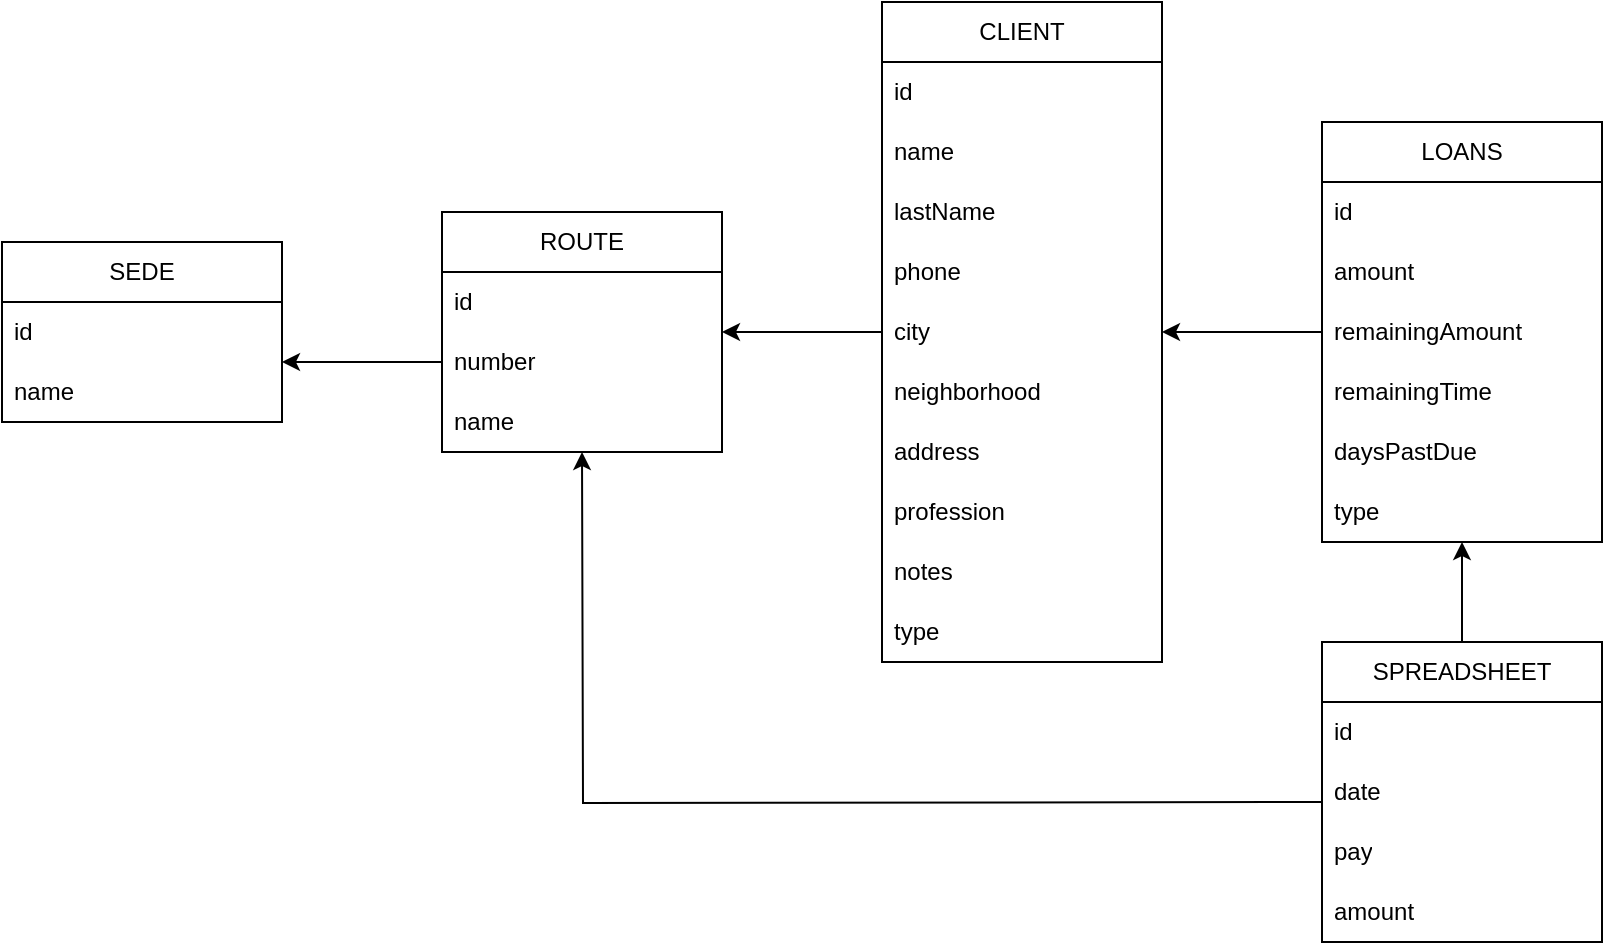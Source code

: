 <mxfile version="22.0.3" type="device">
  <diagram name="Página-1" id="gusThXChCUpGGuMSYYLg">
    <mxGraphModel dx="1434" dy="836" grid="1" gridSize="10" guides="1" tooltips="1" connect="1" arrows="1" fold="1" page="1" pageScale="1" pageWidth="827" pageHeight="1169" math="0" shadow="0">
      <root>
        <mxCell id="0" />
        <mxCell id="1" parent="0" />
        <mxCell id="vDIFn5BfJm-uADYwFTeQ-1" value="SEDE" style="swimlane;fontStyle=0;childLayout=stackLayout;horizontal=1;startSize=30;horizontalStack=0;resizeParent=1;resizeParentMax=0;resizeLast=0;collapsible=1;marginBottom=0;whiteSpace=wrap;html=1;" parent="1" vertex="1">
          <mxGeometry x="20" y="120" width="140" height="90" as="geometry" />
        </mxCell>
        <mxCell id="vDIFn5BfJm-uADYwFTeQ-2" value="id" style="text;strokeColor=none;fillColor=none;align=left;verticalAlign=middle;spacingLeft=4;spacingRight=4;overflow=hidden;points=[[0,0.5],[1,0.5]];portConstraint=eastwest;rotatable=0;whiteSpace=wrap;html=1;" parent="vDIFn5BfJm-uADYwFTeQ-1" vertex="1">
          <mxGeometry y="30" width="140" height="30" as="geometry" />
        </mxCell>
        <mxCell id="vDIFn5BfJm-uADYwFTeQ-3" value="name" style="text;strokeColor=none;fillColor=none;align=left;verticalAlign=middle;spacingLeft=4;spacingRight=4;overflow=hidden;points=[[0,0.5],[1,0.5]];portConstraint=eastwest;rotatable=0;whiteSpace=wrap;html=1;" parent="vDIFn5BfJm-uADYwFTeQ-1" vertex="1">
          <mxGeometry y="60" width="140" height="30" as="geometry" />
        </mxCell>
        <mxCell id="vDIFn5BfJm-uADYwFTeQ-5" value="ROUTE" style="swimlane;fontStyle=0;childLayout=stackLayout;horizontal=1;startSize=30;horizontalStack=0;resizeParent=1;resizeParentMax=0;resizeLast=0;collapsible=1;marginBottom=0;whiteSpace=wrap;html=1;" parent="1" vertex="1">
          <mxGeometry x="240" y="105" width="140" height="120" as="geometry" />
        </mxCell>
        <mxCell id="vDIFn5BfJm-uADYwFTeQ-6" value="id" style="text;strokeColor=none;fillColor=none;align=left;verticalAlign=middle;spacingLeft=4;spacingRight=4;overflow=hidden;points=[[0,0.5],[1,0.5]];portConstraint=eastwest;rotatable=0;whiteSpace=wrap;html=1;" parent="vDIFn5BfJm-uADYwFTeQ-5" vertex="1">
          <mxGeometry y="30" width="140" height="30" as="geometry" />
        </mxCell>
        <mxCell id="vDIFn5BfJm-uADYwFTeQ-8" value="number" style="text;strokeColor=none;fillColor=none;align=left;verticalAlign=middle;spacingLeft=4;spacingRight=4;overflow=hidden;points=[[0,0.5],[1,0.5]];portConstraint=eastwest;rotatable=0;whiteSpace=wrap;html=1;" parent="vDIFn5BfJm-uADYwFTeQ-5" vertex="1">
          <mxGeometry y="60" width="140" height="30" as="geometry" />
        </mxCell>
        <mxCell id="SVqVYbCF4GXTbc7DnjUN-2" value="name" style="text;strokeColor=none;fillColor=none;align=left;verticalAlign=middle;spacingLeft=4;spacingRight=4;overflow=hidden;points=[[0,0.5],[1,0.5]];portConstraint=eastwest;rotatable=0;whiteSpace=wrap;html=1;" vertex="1" parent="vDIFn5BfJm-uADYwFTeQ-5">
          <mxGeometry y="90" width="140" height="30" as="geometry" />
        </mxCell>
        <mxCell id="vDIFn5BfJm-uADYwFTeQ-20" style="edgeStyle=orthogonalEdgeStyle;rounded=0;orthogonalLoop=1;jettySize=auto;html=1;entryX=1;entryY=0.5;entryDx=0;entryDy=0;" parent="1" source="vDIFn5BfJm-uADYwFTeQ-16" target="vDIFn5BfJm-uADYwFTeQ-5" edge="1">
          <mxGeometry relative="1" as="geometry" />
        </mxCell>
        <mxCell id="vDIFn5BfJm-uADYwFTeQ-16" value="CLIENT" style="swimlane;fontStyle=0;childLayout=stackLayout;horizontal=1;startSize=30;horizontalStack=0;resizeParent=1;resizeParentMax=0;resizeLast=0;collapsible=1;marginBottom=0;whiteSpace=wrap;html=1;" parent="1" vertex="1">
          <mxGeometry x="460" width="140" height="330" as="geometry" />
        </mxCell>
        <mxCell id="vDIFn5BfJm-uADYwFTeQ-17" value="id" style="text;strokeColor=none;fillColor=none;align=left;verticalAlign=middle;spacingLeft=4;spacingRight=4;overflow=hidden;points=[[0,0.5],[1,0.5]];portConstraint=eastwest;rotatable=0;whiteSpace=wrap;html=1;" parent="vDIFn5BfJm-uADYwFTeQ-16" vertex="1">
          <mxGeometry y="30" width="140" height="30" as="geometry" />
        </mxCell>
        <mxCell id="vDIFn5BfJm-uADYwFTeQ-18" value="name" style="text;strokeColor=none;fillColor=none;align=left;verticalAlign=middle;spacingLeft=4;spacingRight=4;overflow=hidden;points=[[0,0.5],[1,0.5]];portConstraint=eastwest;rotatable=0;whiteSpace=wrap;html=1;" parent="vDIFn5BfJm-uADYwFTeQ-16" vertex="1">
          <mxGeometry y="60" width="140" height="30" as="geometry" />
        </mxCell>
        <mxCell id="vDIFn5BfJm-uADYwFTeQ-19" value="lastName" style="text;strokeColor=none;fillColor=none;align=left;verticalAlign=middle;spacingLeft=4;spacingRight=4;overflow=hidden;points=[[0,0.5],[1,0.5]];portConstraint=eastwest;rotatable=0;whiteSpace=wrap;html=1;" parent="vDIFn5BfJm-uADYwFTeQ-16" vertex="1">
          <mxGeometry y="90" width="140" height="30" as="geometry" />
        </mxCell>
        <mxCell id="vDIFn5BfJm-uADYwFTeQ-35" value="phone" style="text;strokeColor=none;fillColor=none;align=left;verticalAlign=middle;spacingLeft=4;spacingRight=4;overflow=hidden;points=[[0,0.5],[1,0.5]];portConstraint=eastwest;rotatable=0;whiteSpace=wrap;html=1;" parent="vDIFn5BfJm-uADYwFTeQ-16" vertex="1">
          <mxGeometry y="120" width="140" height="30" as="geometry" />
        </mxCell>
        <mxCell id="SgdyRoTWRSMcK4gG6H5x-3" value="city" style="text;strokeColor=none;fillColor=none;align=left;verticalAlign=middle;spacingLeft=4;spacingRight=4;overflow=hidden;points=[[0,0.5],[1,0.5]];portConstraint=eastwest;rotatable=0;whiteSpace=wrap;html=1;" parent="vDIFn5BfJm-uADYwFTeQ-16" vertex="1">
          <mxGeometry y="150" width="140" height="30" as="geometry" />
        </mxCell>
        <mxCell id="SVqVYbCF4GXTbc7DnjUN-4" value="neighborhood" style="text;strokeColor=none;fillColor=none;align=left;verticalAlign=middle;spacingLeft=4;spacingRight=4;overflow=hidden;points=[[0,0.5],[1,0.5]];portConstraint=eastwest;rotatable=0;whiteSpace=wrap;html=1;" vertex="1" parent="vDIFn5BfJm-uADYwFTeQ-16">
          <mxGeometry y="180" width="140" height="30" as="geometry" />
        </mxCell>
        <mxCell id="vDIFn5BfJm-uADYwFTeQ-36" value="address" style="text;strokeColor=none;fillColor=none;align=left;verticalAlign=middle;spacingLeft=4;spacingRight=4;overflow=hidden;points=[[0,0.5],[1,0.5]];portConstraint=eastwest;rotatable=0;whiteSpace=wrap;html=1;" parent="vDIFn5BfJm-uADYwFTeQ-16" vertex="1">
          <mxGeometry y="210" width="140" height="30" as="geometry" />
        </mxCell>
        <mxCell id="vDIFn5BfJm-uADYwFTeQ-37" value="profession" style="text;strokeColor=none;fillColor=none;align=left;verticalAlign=middle;spacingLeft=4;spacingRight=4;overflow=hidden;points=[[0,0.5],[1,0.5]];portConstraint=eastwest;rotatable=0;whiteSpace=wrap;html=1;" parent="vDIFn5BfJm-uADYwFTeQ-16" vertex="1">
          <mxGeometry y="240" width="140" height="30" as="geometry" />
        </mxCell>
        <mxCell id="vDIFn5BfJm-uADYwFTeQ-38" value="notes" style="text;strokeColor=none;fillColor=none;align=left;verticalAlign=middle;spacingLeft=4;spacingRight=4;overflow=hidden;points=[[0,0.5],[1,0.5]];portConstraint=eastwest;rotatable=0;whiteSpace=wrap;html=1;" parent="vDIFn5BfJm-uADYwFTeQ-16" vertex="1">
          <mxGeometry y="270" width="140" height="30" as="geometry" />
        </mxCell>
        <mxCell id="SgdyRoTWRSMcK4gG6H5x-1" value="type" style="text;strokeColor=none;fillColor=none;align=left;verticalAlign=middle;spacingLeft=4;spacingRight=4;overflow=hidden;points=[[0,0.5],[1,0.5]];portConstraint=eastwest;rotatable=0;whiteSpace=wrap;html=1;" parent="vDIFn5BfJm-uADYwFTeQ-16" vertex="1">
          <mxGeometry y="300" width="140" height="30" as="geometry" />
        </mxCell>
        <mxCell id="vDIFn5BfJm-uADYwFTeQ-25" style="edgeStyle=orthogonalEdgeStyle;rounded=0;orthogonalLoop=1;jettySize=auto;html=1;entryX=1;entryY=0.5;entryDx=0;entryDy=0;" parent="1" source="vDIFn5BfJm-uADYwFTeQ-21" target="vDIFn5BfJm-uADYwFTeQ-16" edge="1">
          <mxGeometry relative="1" as="geometry" />
        </mxCell>
        <mxCell id="vDIFn5BfJm-uADYwFTeQ-21" value="LOANS" style="swimlane;fontStyle=0;childLayout=stackLayout;horizontal=1;startSize=30;horizontalStack=0;resizeParent=1;resizeParentMax=0;resizeLast=0;collapsible=1;marginBottom=0;whiteSpace=wrap;html=1;" parent="1" vertex="1">
          <mxGeometry x="680" y="60" width="140" height="210" as="geometry" />
        </mxCell>
        <mxCell id="vDIFn5BfJm-uADYwFTeQ-22" value="id" style="text;strokeColor=none;fillColor=none;align=left;verticalAlign=middle;spacingLeft=4;spacingRight=4;overflow=hidden;points=[[0,0.5],[1,0.5]];portConstraint=eastwest;rotatable=0;whiteSpace=wrap;html=1;" parent="vDIFn5BfJm-uADYwFTeQ-21" vertex="1">
          <mxGeometry y="30" width="140" height="30" as="geometry" />
        </mxCell>
        <mxCell id="vDIFn5BfJm-uADYwFTeQ-23" value="amount" style="text;strokeColor=none;fillColor=none;align=left;verticalAlign=middle;spacingLeft=4;spacingRight=4;overflow=hidden;points=[[0,0.5],[1,0.5]];portConstraint=eastwest;rotatable=0;whiteSpace=wrap;html=1;" parent="vDIFn5BfJm-uADYwFTeQ-21" vertex="1">
          <mxGeometry y="60" width="140" height="30" as="geometry" />
        </mxCell>
        <mxCell id="vDIFn5BfJm-uADYwFTeQ-40" value="remainingAmount" style="text;strokeColor=none;fillColor=none;align=left;verticalAlign=middle;spacingLeft=4;spacingRight=4;overflow=hidden;points=[[0,0.5],[1,0.5]];portConstraint=eastwest;rotatable=0;whiteSpace=wrap;html=1;" parent="vDIFn5BfJm-uADYwFTeQ-21" vertex="1">
          <mxGeometry y="90" width="140" height="30" as="geometry" />
        </mxCell>
        <mxCell id="vDIFn5BfJm-uADYwFTeQ-39" value="remainingTime" style="text;strokeColor=none;fillColor=none;align=left;verticalAlign=middle;spacingLeft=4;spacingRight=4;overflow=hidden;points=[[0,0.5],[1,0.5]];portConstraint=eastwest;rotatable=0;whiteSpace=wrap;html=1;" parent="vDIFn5BfJm-uADYwFTeQ-21" vertex="1">
          <mxGeometry y="120" width="140" height="30" as="geometry" />
        </mxCell>
        <mxCell id="vDIFn5BfJm-uADYwFTeQ-41" value="daysPastDue" style="text;strokeColor=none;fillColor=none;align=left;verticalAlign=middle;spacingLeft=4;spacingRight=4;overflow=hidden;points=[[0,0.5],[1,0.5]];portConstraint=eastwest;rotatable=0;whiteSpace=wrap;html=1;" parent="vDIFn5BfJm-uADYwFTeQ-21" vertex="1">
          <mxGeometry y="150" width="140" height="30" as="geometry" />
        </mxCell>
        <mxCell id="vDIFn5BfJm-uADYwFTeQ-24" value="type" style="text;strokeColor=none;fillColor=none;align=left;verticalAlign=middle;spacingLeft=4;spacingRight=4;overflow=hidden;points=[[0,0.5],[1,0.5]];portConstraint=eastwest;rotatable=0;whiteSpace=wrap;html=1;" parent="vDIFn5BfJm-uADYwFTeQ-21" vertex="1">
          <mxGeometry y="180" width="140" height="30" as="geometry" />
        </mxCell>
        <mxCell id="vDIFn5BfJm-uADYwFTeQ-43" style="edgeStyle=orthogonalEdgeStyle;rounded=0;orthogonalLoop=1;jettySize=auto;html=1;entryX=0.5;entryY=1;entryDx=0;entryDy=0;" parent="1" source="vDIFn5BfJm-uADYwFTeQ-26" target="vDIFn5BfJm-uADYwFTeQ-21" edge="1">
          <mxGeometry relative="1" as="geometry" />
        </mxCell>
        <mxCell id="vDIFn5BfJm-uADYwFTeQ-26" value="SPREADSHEET" style="swimlane;fontStyle=0;childLayout=stackLayout;horizontal=1;startSize=30;horizontalStack=0;resizeParent=1;resizeParentMax=0;resizeLast=0;collapsible=1;marginBottom=0;whiteSpace=wrap;html=1;" parent="1" vertex="1">
          <mxGeometry x="680" y="320" width="140" height="150" as="geometry" />
        </mxCell>
        <mxCell id="vDIFn5BfJm-uADYwFTeQ-27" value="id" style="text;strokeColor=none;fillColor=none;align=left;verticalAlign=middle;spacingLeft=4;spacingRight=4;overflow=hidden;points=[[0,0.5],[1,0.5]];portConstraint=eastwest;rotatable=0;whiteSpace=wrap;html=1;" parent="vDIFn5BfJm-uADYwFTeQ-26" vertex="1">
          <mxGeometry y="30" width="140" height="30" as="geometry" />
        </mxCell>
        <mxCell id="vDIFn5BfJm-uADYwFTeQ-28" value="date" style="text;strokeColor=none;fillColor=none;align=left;verticalAlign=middle;spacingLeft=4;spacingRight=4;overflow=hidden;points=[[0,0.5],[1,0.5]];portConstraint=eastwest;rotatable=0;whiteSpace=wrap;html=1;" parent="vDIFn5BfJm-uADYwFTeQ-26" vertex="1">
          <mxGeometry y="60" width="140" height="30" as="geometry" />
        </mxCell>
        <mxCell id="vDIFn5BfJm-uADYwFTeQ-44" value="pay" style="text;strokeColor=none;fillColor=none;align=left;verticalAlign=middle;spacingLeft=4;spacingRight=4;overflow=hidden;points=[[0,0.5],[1,0.5]];portConstraint=eastwest;rotatable=0;whiteSpace=wrap;html=1;" parent="vDIFn5BfJm-uADYwFTeQ-26" vertex="1">
          <mxGeometry y="90" width="140" height="30" as="geometry" />
        </mxCell>
        <mxCell id="vDIFn5BfJm-uADYwFTeQ-29" value="amount" style="text;strokeColor=none;fillColor=none;align=left;verticalAlign=middle;spacingLeft=4;spacingRight=4;overflow=hidden;points=[[0,0.5],[1,0.5]];portConstraint=eastwest;rotatable=0;whiteSpace=wrap;html=1;" parent="vDIFn5BfJm-uADYwFTeQ-26" vertex="1">
          <mxGeometry y="120" width="140" height="30" as="geometry" />
        </mxCell>
        <mxCell id="vDIFn5BfJm-uADYwFTeQ-32" value="" style="edgeStyle=orthogonalEdgeStyle;rounded=0;orthogonalLoop=1;jettySize=auto;html=1;" parent="1" source="vDIFn5BfJm-uADYwFTeQ-8" target="vDIFn5BfJm-uADYwFTeQ-3" edge="1">
          <mxGeometry relative="1" as="geometry">
            <Array as="points">
              <mxPoint x="210" y="180" />
              <mxPoint x="210" y="180" />
            </Array>
          </mxGeometry>
        </mxCell>
        <mxCell id="SVqVYbCF4GXTbc7DnjUN-3" style="edgeStyle=orthogonalEdgeStyle;rounded=0;orthogonalLoop=1;jettySize=auto;html=1;entryX=0.414;entryY=0.967;entryDx=0;entryDy=0;entryPerimeter=0;" edge="1" parent="1">
          <mxGeometry relative="1" as="geometry">
            <mxPoint x="680" y="400" as="sourcePoint" />
            <mxPoint x="310.0" y="225" as="targetPoint" />
          </mxGeometry>
        </mxCell>
      </root>
    </mxGraphModel>
  </diagram>
</mxfile>
